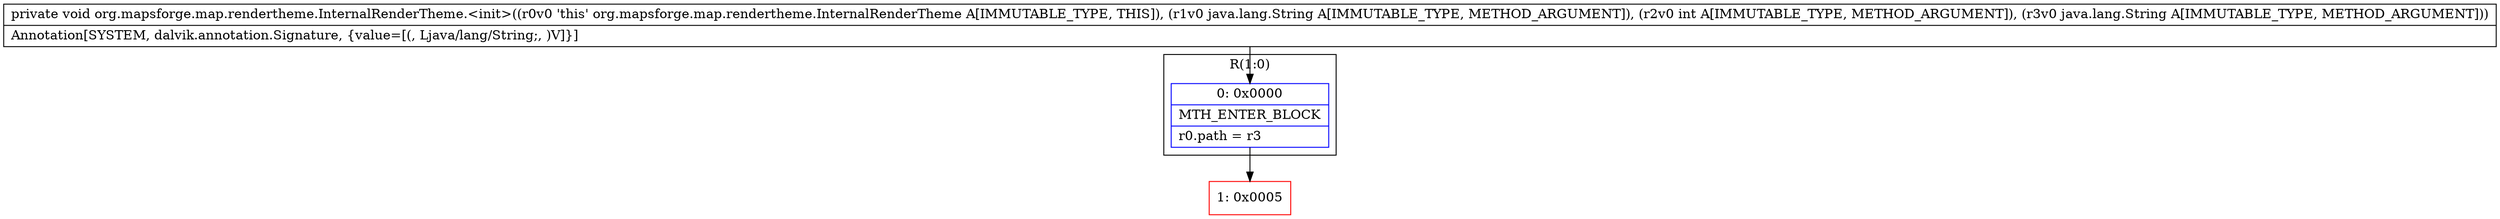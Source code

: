 digraph "CFG fororg.mapsforge.map.rendertheme.InternalRenderTheme.\<init\>(Ljava\/lang\/String;ILjava\/lang\/String;)V" {
subgraph cluster_Region_2039722868 {
label = "R(1:0)";
node [shape=record,color=blue];
Node_0 [shape=record,label="{0\:\ 0x0000|MTH_ENTER_BLOCK\l|r0.path = r3\l}"];
}
Node_1 [shape=record,color=red,label="{1\:\ 0x0005}"];
MethodNode[shape=record,label="{private void org.mapsforge.map.rendertheme.InternalRenderTheme.\<init\>((r0v0 'this' org.mapsforge.map.rendertheme.InternalRenderTheme A[IMMUTABLE_TYPE, THIS]), (r1v0 java.lang.String A[IMMUTABLE_TYPE, METHOD_ARGUMENT]), (r2v0 int A[IMMUTABLE_TYPE, METHOD_ARGUMENT]), (r3v0 java.lang.String A[IMMUTABLE_TYPE, METHOD_ARGUMENT]))  | Annotation[SYSTEM, dalvik.annotation.Signature, \{value=[(, Ljava\/lang\/String;, )V]\}]\l}"];
MethodNode -> Node_0;
Node_0 -> Node_1;
}

